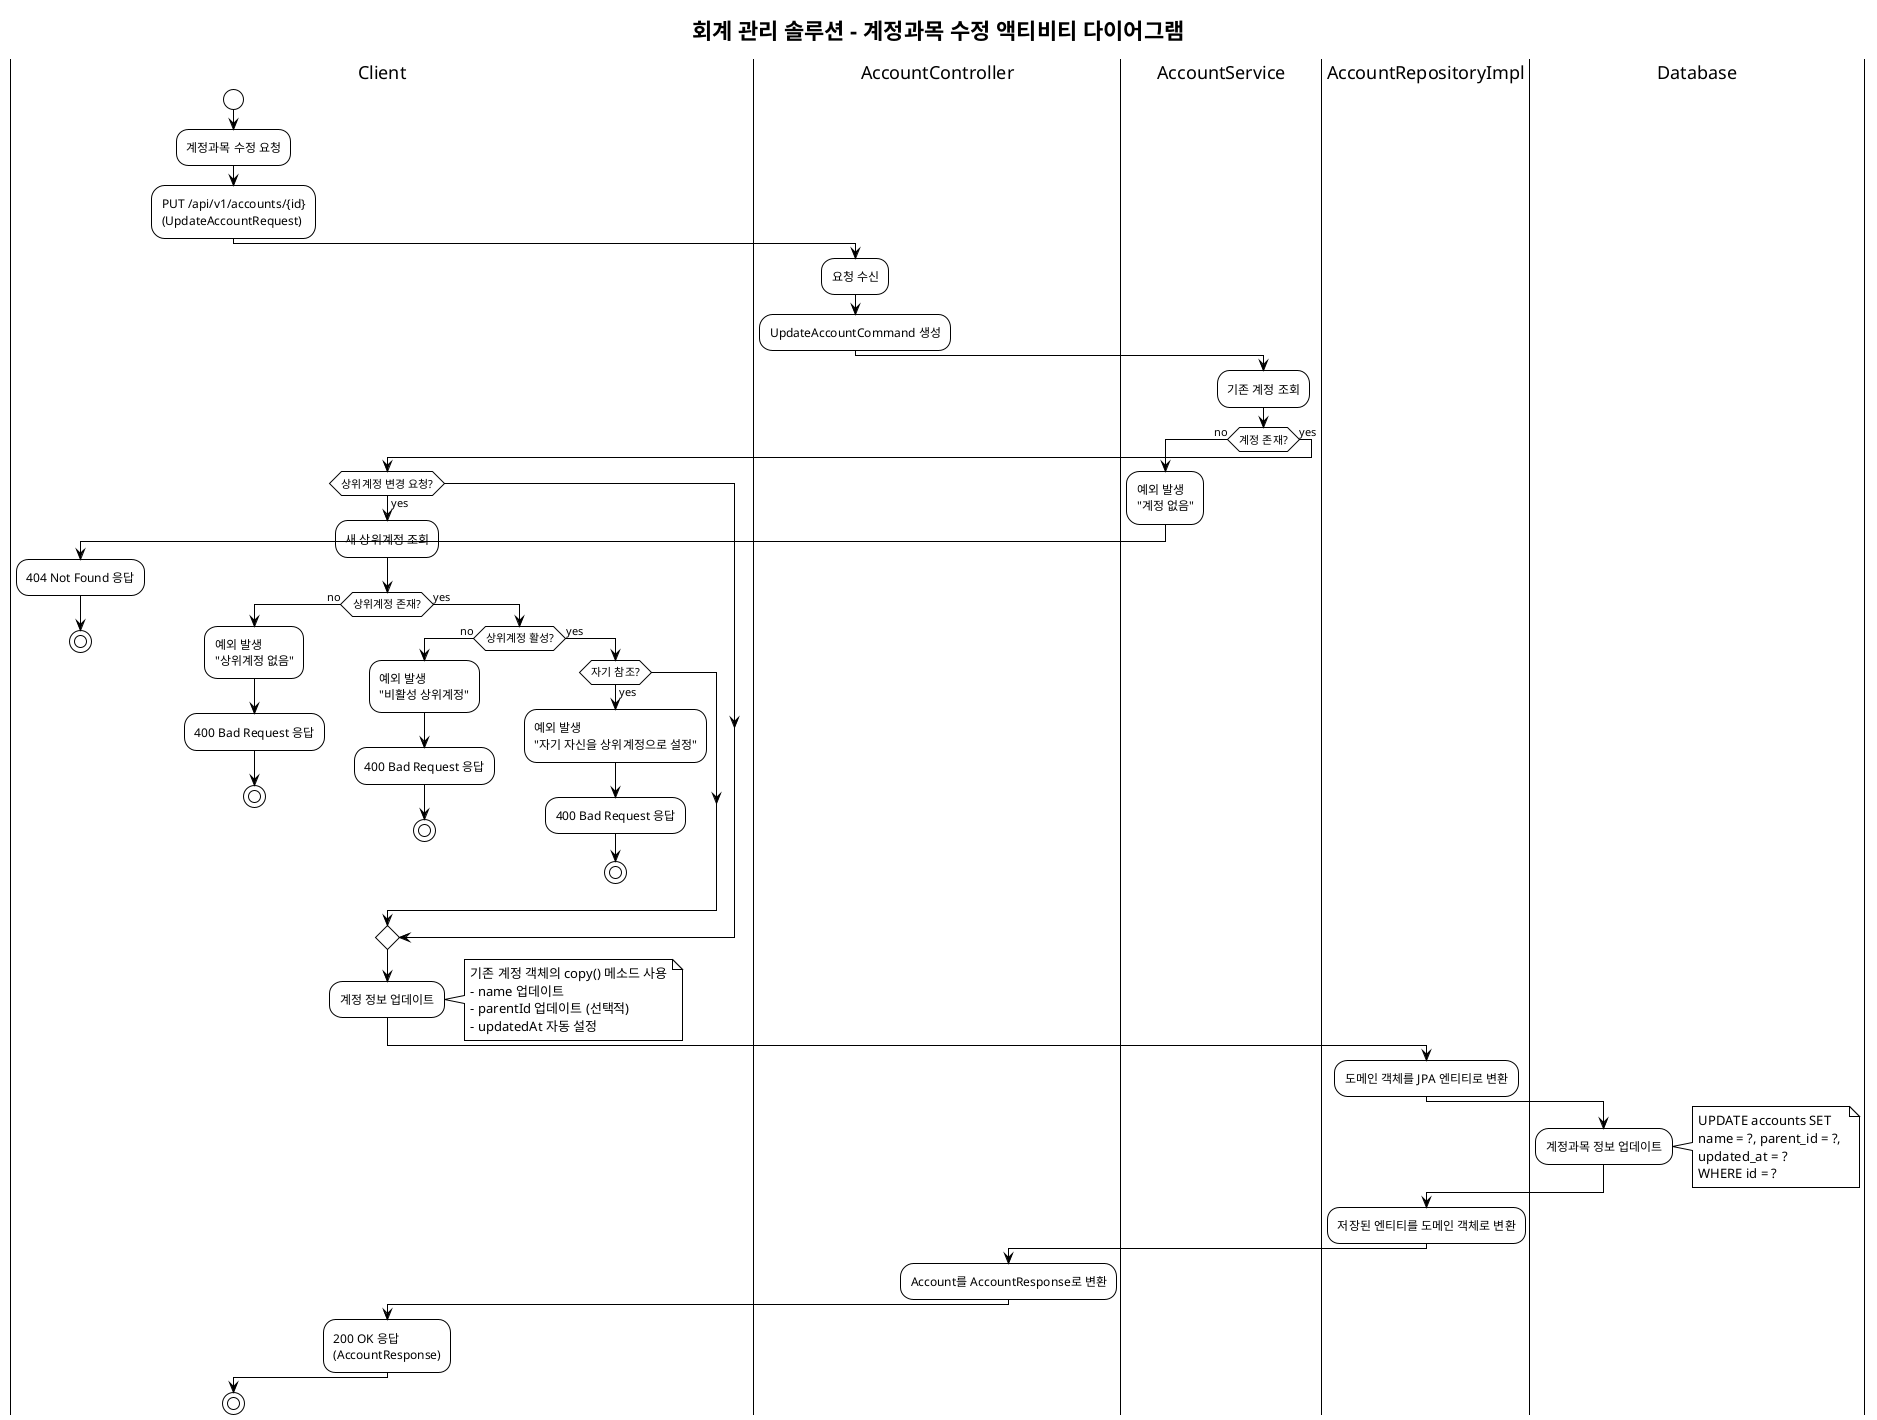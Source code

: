 @startuml Activity Diagram - Update Account

!theme plain
title 회계 관리 솔루션 - 계정과목 수정 액티비티 다이어그램

|Client|
start
:계정과목 수정 요청;
:PUT /api/v1/accounts/{id}\n(UpdateAccountRequest);

|AccountController|
:요청 수신;
:UpdateAccountCommand 생성;

|AccountService|
:기존 계정 조회;

if (계정 존재?) then (no)
    :예외 발생\n"계정 없음";
    |Client|
    :404 Not Found 응답;
    stop
else (yes)
    if (상위계정 변경 요청?) then (yes)
        :새 상위계정 조회;
        
        if (상위계정 존재?) then (no)
            :예외 발생\n"상위계정 없음";
            |Client|
            :400 Bad Request 응답;
            stop
        else (yes)
            if (상위계정 활성?) then (no)
                :예외 발생\n"비활성 상위계정";
                |Client|
                :400 Bad Request 응답;
                stop
            else (yes)
                if (자기 참조?) then (yes)
                    :예외 발생\n"자기 자신을 상위계정으로 설정";
                    |Client|
                    :400 Bad Request 응답;
                    stop
                endif
            endif
        endif
    endif
    
    :계정 정보 업데이트;
    note right
        기존 계정 객체의 copy() 메소드 사용
        - name 업데이트
        - parentId 업데이트 (선택적)
        - updatedAt 자동 설정
    end note
    
    |AccountRepositoryImpl|
    :도메인 객체를 JPA 엔티티로 변환;
    
    |Database|
    :계정과목 정보 업데이트;
    note right
        UPDATE accounts SET
        name = ?, parent_id = ?, 
        updated_at = ?
        WHERE id = ?
    end note
    
    |AccountRepositoryImpl|
    :저장된 엔티티를 도메인 객체로 변환;
    
    |AccountController|
    :Account를 AccountResponse로 변환;
    
    |Client|
    :200 OK 응답\n(AccountResponse);
endif

stop

@enduml
